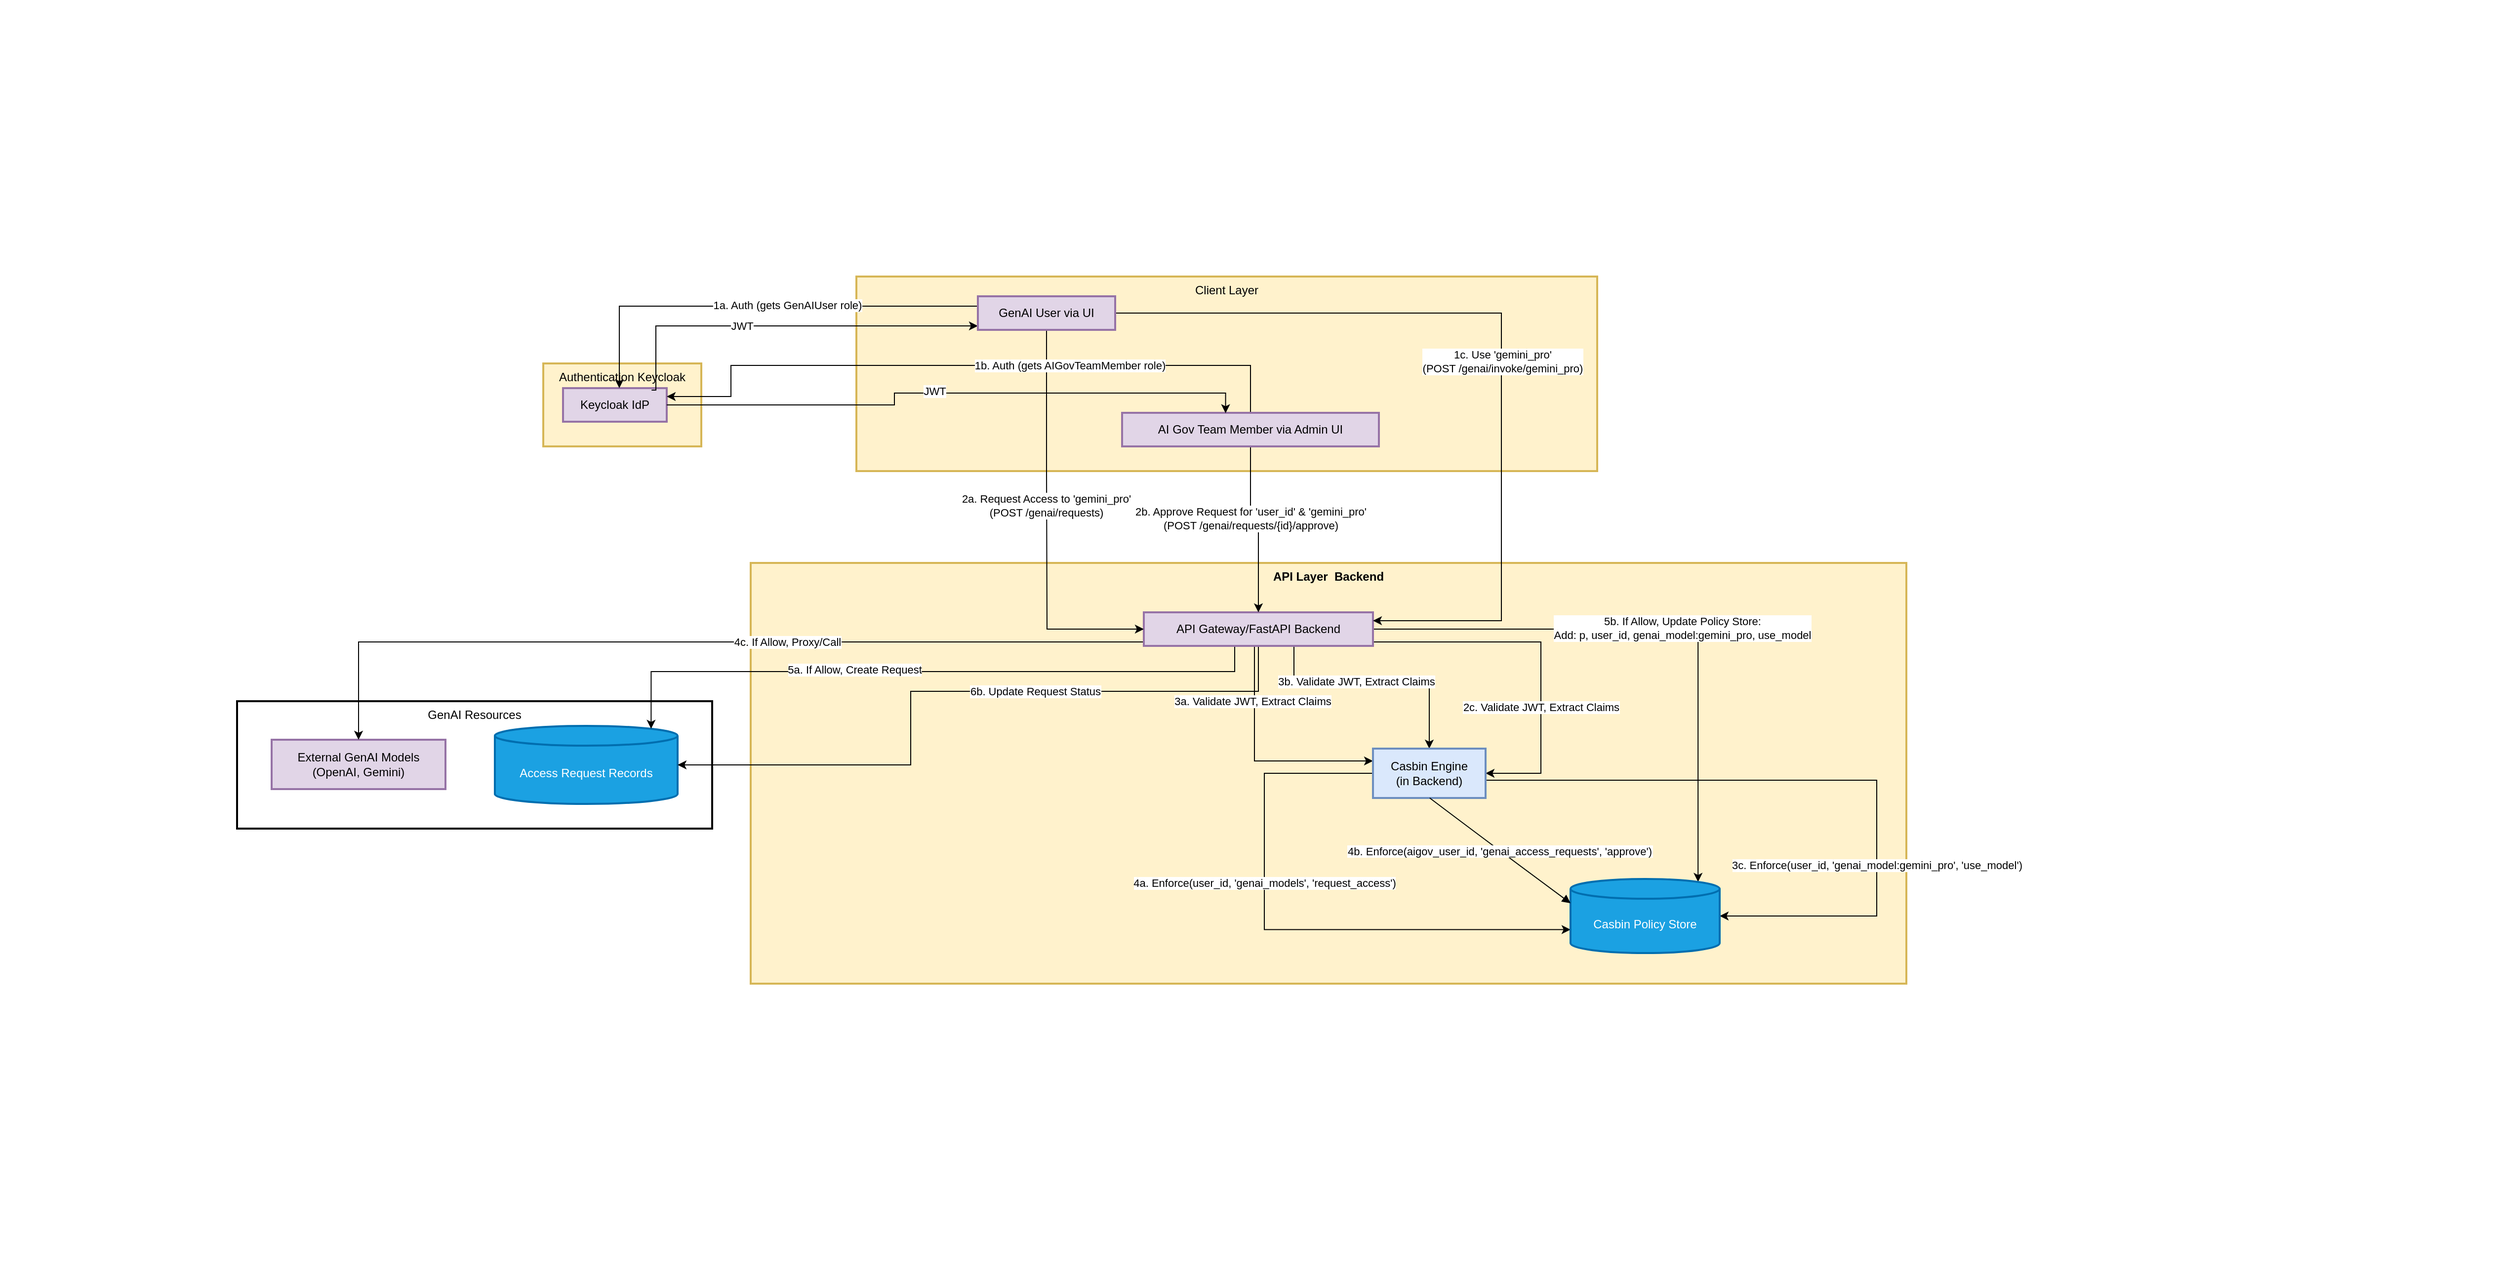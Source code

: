 <mxfile version="21.6.8" type="device">
  <diagram name="Page-1" id="3JMhX09Rjedc4WTwttok">
    <mxGraphModel dx="2963" dy="2810" grid="1" gridSize="10" guides="1" tooltips="1" connect="1" arrows="1" fold="1" page="1" pageScale="1" pageWidth="850" pageHeight="1100" math="0" shadow="0">
      <root>
        <mxCell id="0" />
        <mxCell id="1" parent="0" />
        <mxCell id="kr47oyb5iEC-DqLdqyzy-66" value="" style="rounded=0;whiteSpace=wrap;html=1;strokeColor=none;" vertex="1" parent="1">
          <mxGeometry x="20" y="-220" width="2530" height="1290" as="geometry" />
        </mxCell>
        <mxCell id="kr47oyb5iEC-DqLdqyzy-1" value="GenAI Resources" style="whiteSpace=wrap;strokeWidth=2;verticalAlign=top;" vertex="1" parent="1">
          <mxGeometry x="260" y="490" width="481" height="129" as="geometry" />
        </mxCell>
        <mxCell id="kr47oyb5iEC-DqLdqyzy-2" value="External GenAI Models&#xa;(OpenAI, Gemini)" style="whiteSpace=wrap;strokeWidth=2;fillColor=#e1d5e7;strokeColor=#9673a6;" vertex="1" parent="1">
          <mxGeometry x="295" y="529" width="176" height="50" as="geometry" />
        </mxCell>
        <mxCell id="kr47oyb5iEC-DqLdqyzy-3" value="Access Request Records" style="shape=cylinder3;boundedLbl=1;backgroundOutline=1;size=10;strokeWidth=2;whiteSpace=wrap;fillColor=#1ba1e2;fontColor=#ffffff;strokeColor=#006EAF;" vertex="1" parent="1">
          <mxGeometry x="521" y="515" width="185" height="79" as="geometry" />
        </mxCell>
        <mxCell id="kr47oyb5iEC-DqLdqyzy-4" value="API Layer  Backend" style="whiteSpace=wrap;strokeWidth=2;verticalAlign=top;fillColor=#fff2cc;strokeColor=#d6b656;fontStyle=1" vertex="1" parent="1">
          <mxGeometry x="780" y="350" width="1170" height="426" as="geometry" />
        </mxCell>
        <mxCell id="kr47oyb5iEC-DqLdqyzy-43" style="edgeStyle=orthogonalEdgeStyle;rounded=0;orthogonalLoop=1;jettySize=auto;html=1;entryX=0;entryY=0.25;entryDx=0;entryDy=0;" edge="1" parent="1" source="kr47oyb5iEC-DqLdqyzy-5" target="kr47oyb5iEC-DqLdqyzy-6">
          <mxGeometry relative="1" as="geometry">
            <Array as="points">
              <mxPoint x="1290" y="551" />
            </Array>
          </mxGeometry>
        </mxCell>
        <mxCell id="kr47oyb5iEC-DqLdqyzy-44" value="3a. Validate JWT, Extract Claims" style="edgeLabel;html=1;align=center;verticalAlign=middle;resizable=0;points=[];" vertex="1" connectable="0" parent="kr47oyb5iEC-DqLdqyzy-43">
          <mxGeometry x="-0.531" y="-2" relative="1" as="geometry">
            <mxPoint as="offset" />
          </mxGeometry>
        </mxCell>
        <mxCell id="kr47oyb5iEC-DqLdqyzy-47" style="edgeStyle=orthogonalEdgeStyle;rounded=0;orthogonalLoop=1;jettySize=auto;html=1;entryX=0.855;entryY=0;entryDx=0;entryDy=2.9;entryPerimeter=0;" edge="1" parent="1" source="kr47oyb5iEC-DqLdqyzy-5" target="kr47oyb5iEC-DqLdqyzy-3">
          <mxGeometry relative="1" as="geometry">
            <Array as="points">
              <mxPoint x="1270" y="460" />
              <mxPoint x="679" y="460" />
            </Array>
          </mxGeometry>
        </mxCell>
        <mxCell id="kr47oyb5iEC-DqLdqyzy-48" value="5a. If Allow, Create Request" style="edgeLabel;html=1;align=center;verticalAlign=middle;resizable=0;points=[];" vertex="1" connectable="0" parent="kr47oyb5iEC-DqLdqyzy-47">
          <mxGeometry x="0.22" y="-2" relative="1" as="geometry">
            <mxPoint as="offset" />
          </mxGeometry>
        </mxCell>
        <mxCell id="kr47oyb5iEC-DqLdqyzy-49" style="edgeStyle=orthogonalEdgeStyle;rounded=0;orthogonalLoop=1;jettySize=auto;html=1;" edge="1" parent="1" source="kr47oyb5iEC-DqLdqyzy-5" target="kr47oyb5iEC-DqLdqyzy-6">
          <mxGeometry relative="1" as="geometry">
            <Array as="points">
              <mxPoint x="1330" y="470" />
              <mxPoint x="1467" y="470" />
            </Array>
          </mxGeometry>
        </mxCell>
        <mxCell id="kr47oyb5iEC-DqLdqyzy-50" value="3b. Validate JWT, Extract Claims" style="edgeLabel;html=1;align=center;verticalAlign=middle;resizable=0;points=[];" vertex="1" connectable="0" parent="kr47oyb5iEC-DqLdqyzy-49">
          <mxGeometry x="-0.177" relative="1" as="geometry">
            <mxPoint as="offset" />
          </mxGeometry>
        </mxCell>
        <mxCell id="kr47oyb5iEC-DqLdqyzy-54" style="edgeStyle=orthogonalEdgeStyle;rounded=0;orthogonalLoop=1;jettySize=auto;html=1;entryX=0.855;entryY=0;entryDx=0;entryDy=2.9;entryPerimeter=0;" edge="1" parent="1" source="kr47oyb5iEC-DqLdqyzy-5" target="kr47oyb5iEC-DqLdqyzy-7">
          <mxGeometry relative="1" as="geometry" />
        </mxCell>
        <mxCell id="kr47oyb5iEC-DqLdqyzy-55" value="5b. If Allow, Update Policy Store:&lt;br style=&quot;border-color: var(--border-color); padding: 0px; margin: 0px;&quot;&gt;Add: p, user_id, genai_model:gemini_pro, use_model" style="edgeLabel;html=1;align=center;verticalAlign=middle;resizable=0;points=[];" vertex="1" connectable="0" parent="kr47oyb5iEC-DqLdqyzy-54">
          <mxGeometry x="0.07" y="1" relative="1" as="geometry">
            <mxPoint as="offset" />
          </mxGeometry>
        </mxCell>
        <mxCell id="kr47oyb5iEC-DqLdqyzy-56" style="edgeStyle=orthogonalEdgeStyle;rounded=0;orthogonalLoop=1;jettySize=auto;html=1;entryX=1;entryY=0.5;entryDx=0;entryDy=0;entryPerimeter=0;" edge="1" parent="1" source="kr47oyb5iEC-DqLdqyzy-5" target="kr47oyb5iEC-DqLdqyzy-3">
          <mxGeometry relative="1" as="geometry">
            <Array as="points">
              <mxPoint x="1294" y="480" />
              <mxPoint x="942" y="480" />
              <mxPoint x="942" y="555" />
            </Array>
          </mxGeometry>
        </mxCell>
        <mxCell id="kr47oyb5iEC-DqLdqyzy-57" value="6b. Update Request Status" style="edgeLabel;html=1;align=center;verticalAlign=middle;resizable=0;points=[];" vertex="1" connectable="0" parent="kr47oyb5iEC-DqLdqyzy-56">
          <mxGeometry x="-0.232" relative="1" as="geometry">
            <mxPoint as="offset" />
          </mxGeometry>
        </mxCell>
        <mxCell id="kr47oyb5iEC-DqLdqyzy-60" style="edgeStyle=orthogonalEdgeStyle;rounded=0;orthogonalLoop=1;jettySize=auto;html=1;entryX=1;entryY=0.5;entryDx=0;entryDy=0;" edge="1" parent="1" source="kr47oyb5iEC-DqLdqyzy-5" target="kr47oyb5iEC-DqLdqyzy-6">
          <mxGeometry relative="1" as="geometry">
            <Array as="points">
              <mxPoint x="1580" y="430" />
              <mxPoint x="1580" y="563" />
            </Array>
          </mxGeometry>
        </mxCell>
        <mxCell id="kr47oyb5iEC-DqLdqyzy-61" value="2c. Validate JWT, Extract Claims" style="edgeLabel;html=1;align=center;verticalAlign=middle;resizable=0;points=[];" vertex="1" connectable="0" parent="kr47oyb5iEC-DqLdqyzy-60">
          <mxGeometry x="0.314" relative="1" as="geometry">
            <mxPoint as="offset" />
          </mxGeometry>
        </mxCell>
        <mxCell id="kr47oyb5iEC-DqLdqyzy-64" style="edgeStyle=orthogonalEdgeStyle;rounded=0;orthogonalLoop=1;jettySize=auto;html=1;" edge="1" parent="1" source="kr47oyb5iEC-DqLdqyzy-5" target="kr47oyb5iEC-DqLdqyzy-2">
          <mxGeometry relative="1" as="geometry">
            <Array as="points">
              <mxPoint x="383" y="430" />
            </Array>
          </mxGeometry>
        </mxCell>
        <mxCell id="kr47oyb5iEC-DqLdqyzy-65" value="4c. If Allow, Proxy/Call" style="edgeLabel;html=1;align=center;verticalAlign=middle;resizable=0;points=[];" vertex="1" connectable="0" parent="kr47oyb5iEC-DqLdqyzy-64">
          <mxGeometry x="-0.191" relative="1" as="geometry">
            <mxPoint as="offset" />
          </mxGeometry>
        </mxCell>
        <mxCell id="kr47oyb5iEC-DqLdqyzy-5" value="API Gateway/FastAPI Backend" style="whiteSpace=wrap;strokeWidth=2;fillColor=#e1d5e7;strokeColor=#9673a6;" vertex="1" parent="1">
          <mxGeometry x="1178" y="400" width="232" height="34" as="geometry" />
        </mxCell>
        <mxCell id="kr47oyb5iEC-DqLdqyzy-45" style="edgeStyle=orthogonalEdgeStyle;rounded=0;orthogonalLoop=1;jettySize=auto;html=1;entryX=0;entryY=0;entryDx=0;entryDy=51.25;entryPerimeter=0;" edge="1" parent="1" source="kr47oyb5iEC-DqLdqyzy-6" target="kr47oyb5iEC-DqLdqyzy-7">
          <mxGeometry relative="1" as="geometry">
            <Array as="points">
              <mxPoint x="1300" y="563" />
              <mxPoint x="1300" y="721" />
            </Array>
          </mxGeometry>
        </mxCell>
        <mxCell id="kr47oyb5iEC-DqLdqyzy-46" value="4a. Enforce(user_id, &#39;genai_models&#39;, &#39;request_access&#39;)" style="edgeLabel;html=1;align=center;verticalAlign=middle;resizable=0;points=[];" vertex="1" connectable="0" parent="kr47oyb5iEC-DqLdqyzy-45">
          <mxGeometry x="-0.237" relative="1" as="geometry">
            <mxPoint as="offset" />
          </mxGeometry>
        </mxCell>
        <mxCell id="kr47oyb5iEC-DqLdqyzy-62" style="edgeStyle=orthogonalEdgeStyle;rounded=0;orthogonalLoop=1;jettySize=auto;html=1;entryX=1;entryY=0.5;entryDx=0;entryDy=0;entryPerimeter=0;" edge="1" parent="1" source="kr47oyb5iEC-DqLdqyzy-6" target="kr47oyb5iEC-DqLdqyzy-7">
          <mxGeometry relative="1" as="geometry">
            <Array as="points">
              <mxPoint x="1920" y="570" />
              <mxPoint x="1920" y="708" />
            </Array>
          </mxGeometry>
        </mxCell>
        <mxCell id="kr47oyb5iEC-DqLdqyzy-63" value="3c. Enforce(user_id, &#39;genai_model:gemini_pro&#39;, &#39;use_model&#39;)" style="edgeLabel;html=1;align=center;verticalAlign=middle;resizable=0;points=[];" vertex="1" connectable="0" parent="kr47oyb5iEC-DqLdqyzy-62">
          <mxGeometry x="0.391" relative="1" as="geometry">
            <mxPoint as="offset" />
          </mxGeometry>
        </mxCell>
        <mxCell id="kr47oyb5iEC-DqLdqyzy-6" value="Casbin Engine&#xa;(in Backend)" style="whiteSpace=wrap;strokeWidth=2;fillColor=#dae8fc;strokeColor=#6c8ebf;" vertex="1" parent="1">
          <mxGeometry x="1410" y="538" width="114" height="50" as="geometry" />
        </mxCell>
        <mxCell id="kr47oyb5iEC-DqLdqyzy-7" value="Casbin Policy Store" style="shape=cylinder3;boundedLbl=1;backgroundOutline=1;size=10;strokeWidth=2;whiteSpace=wrap;fillColor=#1ba1e2;fontColor=#ffffff;strokeColor=#006EAF;" vertex="1" parent="1">
          <mxGeometry x="1610" y="670" width="151" height="75" as="geometry" />
        </mxCell>
        <mxCell id="kr47oyb5iEC-DqLdqyzy-8" value="Authentication Keycloak" style="whiteSpace=wrap;strokeWidth=2;verticalAlign=top;fillColor=#fff2cc;strokeColor=#d6b656;" vertex="1" parent="1">
          <mxGeometry x="570" y="148" width="160" height="84" as="geometry" />
        </mxCell>
        <mxCell id="kr47oyb5iEC-DqLdqyzy-9" value="Keycloak IdP" style="whiteSpace=wrap;strokeWidth=2;fillColor=#e1d5e7;strokeColor=#9673a6;" vertex="1" parent="1">
          <mxGeometry x="590" y="173" width="105" height="34" as="geometry" />
        </mxCell>
        <mxCell id="kr47oyb5iEC-DqLdqyzy-10" value="Client Layer" style="whiteSpace=wrap;strokeWidth=2;verticalAlign=top;fillColor=#fff2cc;strokeColor=#d6b656;" vertex="1" parent="1">
          <mxGeometry x="887" y="60" width="750" height="197" as="geometry" />
        </mxCell>
        <mxCell id="kr47oyb5iEC-DqLdqyzy-31" style="edgeStyle=orthogonalEdgeStyle;rounded=0;orthogonalLoop=1;jettySize=auto;html=1;" edge="1" parent="1" source="kr47oyb5iEC-DqLdqyzy-11" target="kr47oyb5iEC-DqLdqyzy-9">
          <mxGeometry relative="1" as="geometry">
            <Array as="points">
              <mxPoint x="647" y="90" />
            </Array>
          </mxGeometry>
        </mxCell>
        <mxCell id="kr47oyb5iEC-DqLdqyzy-32" value="1a. Auth (gets GenAIUser role)" style="edgeLabel;html=1;align=center;verticalAlign=middle;resizable=0;points=[];" vertex="1" connectable="0" parent="kr47oyb5iEC-DqLdqyzy-31">
          <mxGeometry x="-0.133" y="-1" relative="1" as="geometry">
            <mxPoint as="offset" />
          </mxGeometry>
        </mxCell>
        <mxCell id="kr47oyb5iEC-DqLdqyzy-33" style="edgeStyle=orthogonalEdgeStyle;rounded=0;orthogonalLoop=1;jettySize=auto;html=1;entryX=0.854;entryY=0.06;entryDx=0;entryDy=0;entryPerimeter=0;startArrow=classic;startFill=1;endArrow=none;endFill=0;" edge="1" parent="1" source="kr47oyb5iEC-DqLdqyzy-11" target="kr47oyb5iEC-DqLdqyzy-9">
          <mxGeometry relative="1" as="geometry">
            <Array as="points">
              <mxPoint x="684" y="110" />
            </Array>
          </mxGeometry>
        </mxCell>
        <mxCell id="kr47oyb5iEC-DqLdqyzy-34" value="JWT" style="edgeLabel;html=1;align=center;verticalAlign=middle;resizable=0;points=[];" vertex="1" connectable="0" parent="kr47oyb5iEC-DqLdqyzy-33">
          <mxGeometry x="0.208" relative="1" as="geometry">
            <mxPoint as="offset" />
          </mxGeometry>
        </mxCell>
        <mxCell id="kr47oyb5iEC-DqLdqyzy-39" style="edgeStyle=orthogonalEdgeStyle;rounded=0;orthogonalLoop=1;jettySize=auto;html=1;entryX=0;entryY=0.5;entryDx=0;entryDy=0;" edge="1" parent="1" source="kr47oyb5iEC-DqLdqyzy-11" target="kr47oyb5iEC-DqLdqyzy-5">
          <mxGeometry relative="1" as="geometry">
            <Array as="points">
              <mxPoint x="1080" y="257" />
              <mxPoint x="1080" y="417" />
            </Array>
          </mxGeometry>
        </mxCell>
        <mxCell id="kr47oyb5iEC-DqLdqyzy-40" value="2a. Request Access to &#39;gemini_pro&#39;&lt;br style=&quot;border-color: var(--border-color); padding: 0px; margin: 0px;&quot;&gt;(POST /genai/requests)" style="edgeLabel;html=1;align=center;verticalAlign=middle;resizable=0;points=[];" vertex="1" connectable="0" parent="kr47oyb5iEC-DqLdqyzy-39">
          <mxGeometry x="-0.111" y="-1" relative="1" as="geometry">
            <mxPoint as="offset" />
          </mxGeometry>
        </mxCell>
        <mxCell id="kr47oyb5iEC-DqLdqyzy-58" style="edgeStyle=orthogonalEdgeStyle;rounded=0;orthogonalLoop=1;jettySize=auto;html=1;entryX=1;entryY=0.25;entryDx=0;entryDy=0;" edge="1" parent="1" source="kr47oyb5iEC-DqLdqyzy-11" target="kr47oyb5iEC-DqLdqyzy-5">
          <mxGeometry relative="1" as="geometry">
            <Array as="points">
              <mxPoint x="1540" y="97" />
              <mxPoint x="1540" y="409" />
            </Array>
          </mxGeometry>
        </mxCell>
        <mxCell id="kr47oyb5iEC-DqLdqyzy-59" value="1c. Use &#39;gemini_pro&#39;&lt;br style=&quot;border-color: var(--border-color); padding: 0px; margin: 0px;&quot;&gt;(POST /genai/invoke/gemini_pro)" style="edgeLabel;html=1;align=center;verticalAlign=middle;resizable=0;points=[];" vertex="1" connectable="0" parent="kr47oyb5iEC-DqLdqyzy-58">
          <mxGeometry x="0.056" y="1" relative="1" as="geometry">
            <mxPoint as="offset" />
          </mxGeometry>
        </mxCell>
        <mxCell id="kr47oyb5iEC-DqLdqyzy-11" value="GenAI User via UI" style="whiteSpace=wrap;strokeWidth=2;fillColor=#e1d5e7;strokeColor=#9673a6;" vertex="1" parent="1">
          <mxGeometry x="1010" y="80" width="139" height="34" as="geometry" />
        </mxCell>
        <mxCell id="kr47oyb5iEC-DqLdqyzy-35" style="edgeStyle=orthogonalEdgeStyle;rounded=0;orthogonalLoop=1;jettySize=auto;html=1;entryX=1;entryY=0.25;entryDx=0;entryDy=0;" edge="1" parent="1" source="kr47oyb5iEC-DqLdqyzy-12" target="kr47oyb5iEC-DqLdqyzy-9">
          <mxGeometry relative="1" as="geometry">
            <Array as="points">
              <mxPoint x="1286" y="150" />
              <mxPoint x="760" y="150" />
              <mxPoint x="760" y="182" />
            </Array>
          </mxGeometry>
        </mxCell>
        <mxCell id="kr47oyb5iEC-DqLdqyzy-36" value="1b. Auth (gets AIGovTeamMember role)" style="edgeLabel;html=1;align=center;verticalAlign=middle;resizable=0;points=[];" vertex="1" connectable="0" parent="kr47oyb5iEC-DqLdqyzy-35">
          <mxGeometry x="-0.311" relative="1" as="geometry">
            <mxPoint as="offset" />
          </mxGeometry>
        </mxCell>
        <mxCell id="kr47oyb5iEC-DqLdqyzy-41" style="edgeStyle=orthogonalEdgeStyle;rounded=0;orthogonalLoop=1;jettySize=auto;html=1;" edge="1" parent="1" source="kr47oyb5iEC-DqLdqyzy-12" target="kr47oyb5iEC-DqLdqyzy-5">
          <mxGeometry relative="1" as="geometry" />
        </mxCell>
        <mxCell id="kr47oyb5iEC-DqLdqyzy-42" value="2b. Approve Request for &#39;user_id&#39; &amp;amp; &#39;gemini_pro&#39;&lt;br style=&quot;border-color: var(--border-color); padding: 0px; margin: 0px;&quot;&gt;(POST /genai/requests/{id}/approve)" style="edgeLabel;html=1;align=center;verticalAlign=middle;resizable=0;points=[];" vertex="1" connectable="0" parent="kr47oyb5iEC-DqLdqyzy-41">
          <mxGeometry x="-0.177" relative="1" as="geometry">
            <mxPoint as="offset" />
          </mxGeometry>
        </mxCell>
        <mxCell id="kr47oyb5iEC-DqLdqyzy-12" value="AI Gov Team Member via Admin UI" style="whiteSpace=wrap;strokeWidth=2;fillColor=#e1d5e7;strokeColor=#9673a6;" vertex="1" parent="1">
          <mxGeometry x="1156" y="198" width="260" height="34" as="geometry" />
        </mxCell>
        <mxCell id="kr47oyb5iEC-DqLdqyzy-23" value="4b. Enforce(aigov_user_id, &#39;genai_access_requests&#39;, &#39;approve&#39;)" style="curved=1;startArrow=none;endArrow=block;exitX=0.504;exitY=1.008;entryX=0.003;entryY=0.328;rounded=0;" edge="1" parent="1" source="kr47oyb5iEC-DqLdqyzy-6" target="kr47oyb5iEC-DqLdqyzy-7">
          <mxGeometry relative="1" as="geometry">
            <Array as="points">
              <mxPoint x="1527" y="633" />
            </Array>
          </mxGeometry>
        </mxCell>
        <mxCell id="kr47oyb5iEC-DqLdqyzy-37" style="edgeStyle=orthogonalEdgeStyle;rounded=0;orthogonalLoop=1;jettySize=auto;html=1;entryX=0.403;entryY=0.011;entryDx=0;entryDy=0;entryPerimeter=0;" edge="1" parent="1" source="kr47oyb5iEC-DqLdqyzy-9" target="kr47oyb5iEC-DqLdqyzy-12">
          <mxGeometry relative="1" as="geometry" />
        </mxCell>
        <mxCell id="kr47oyb5iEC-DqLdqyzy-38" value="JWT" style="edgeLabel;html=1;align=center;verticalAlign=middle;resizable=0;points=[];" vertex="1" connectable="0" parent="kr47oyb5iEC-DqLdqyzy-37">
          <mxGeometry x="-0.053" y="2" relative="1" as="geometry">
            <mxPoint as="offset" />
          </mxGeometry>
        </mxCell>
      </root>
    </mxGraphModel>
  </diagram>
</mxfile>
